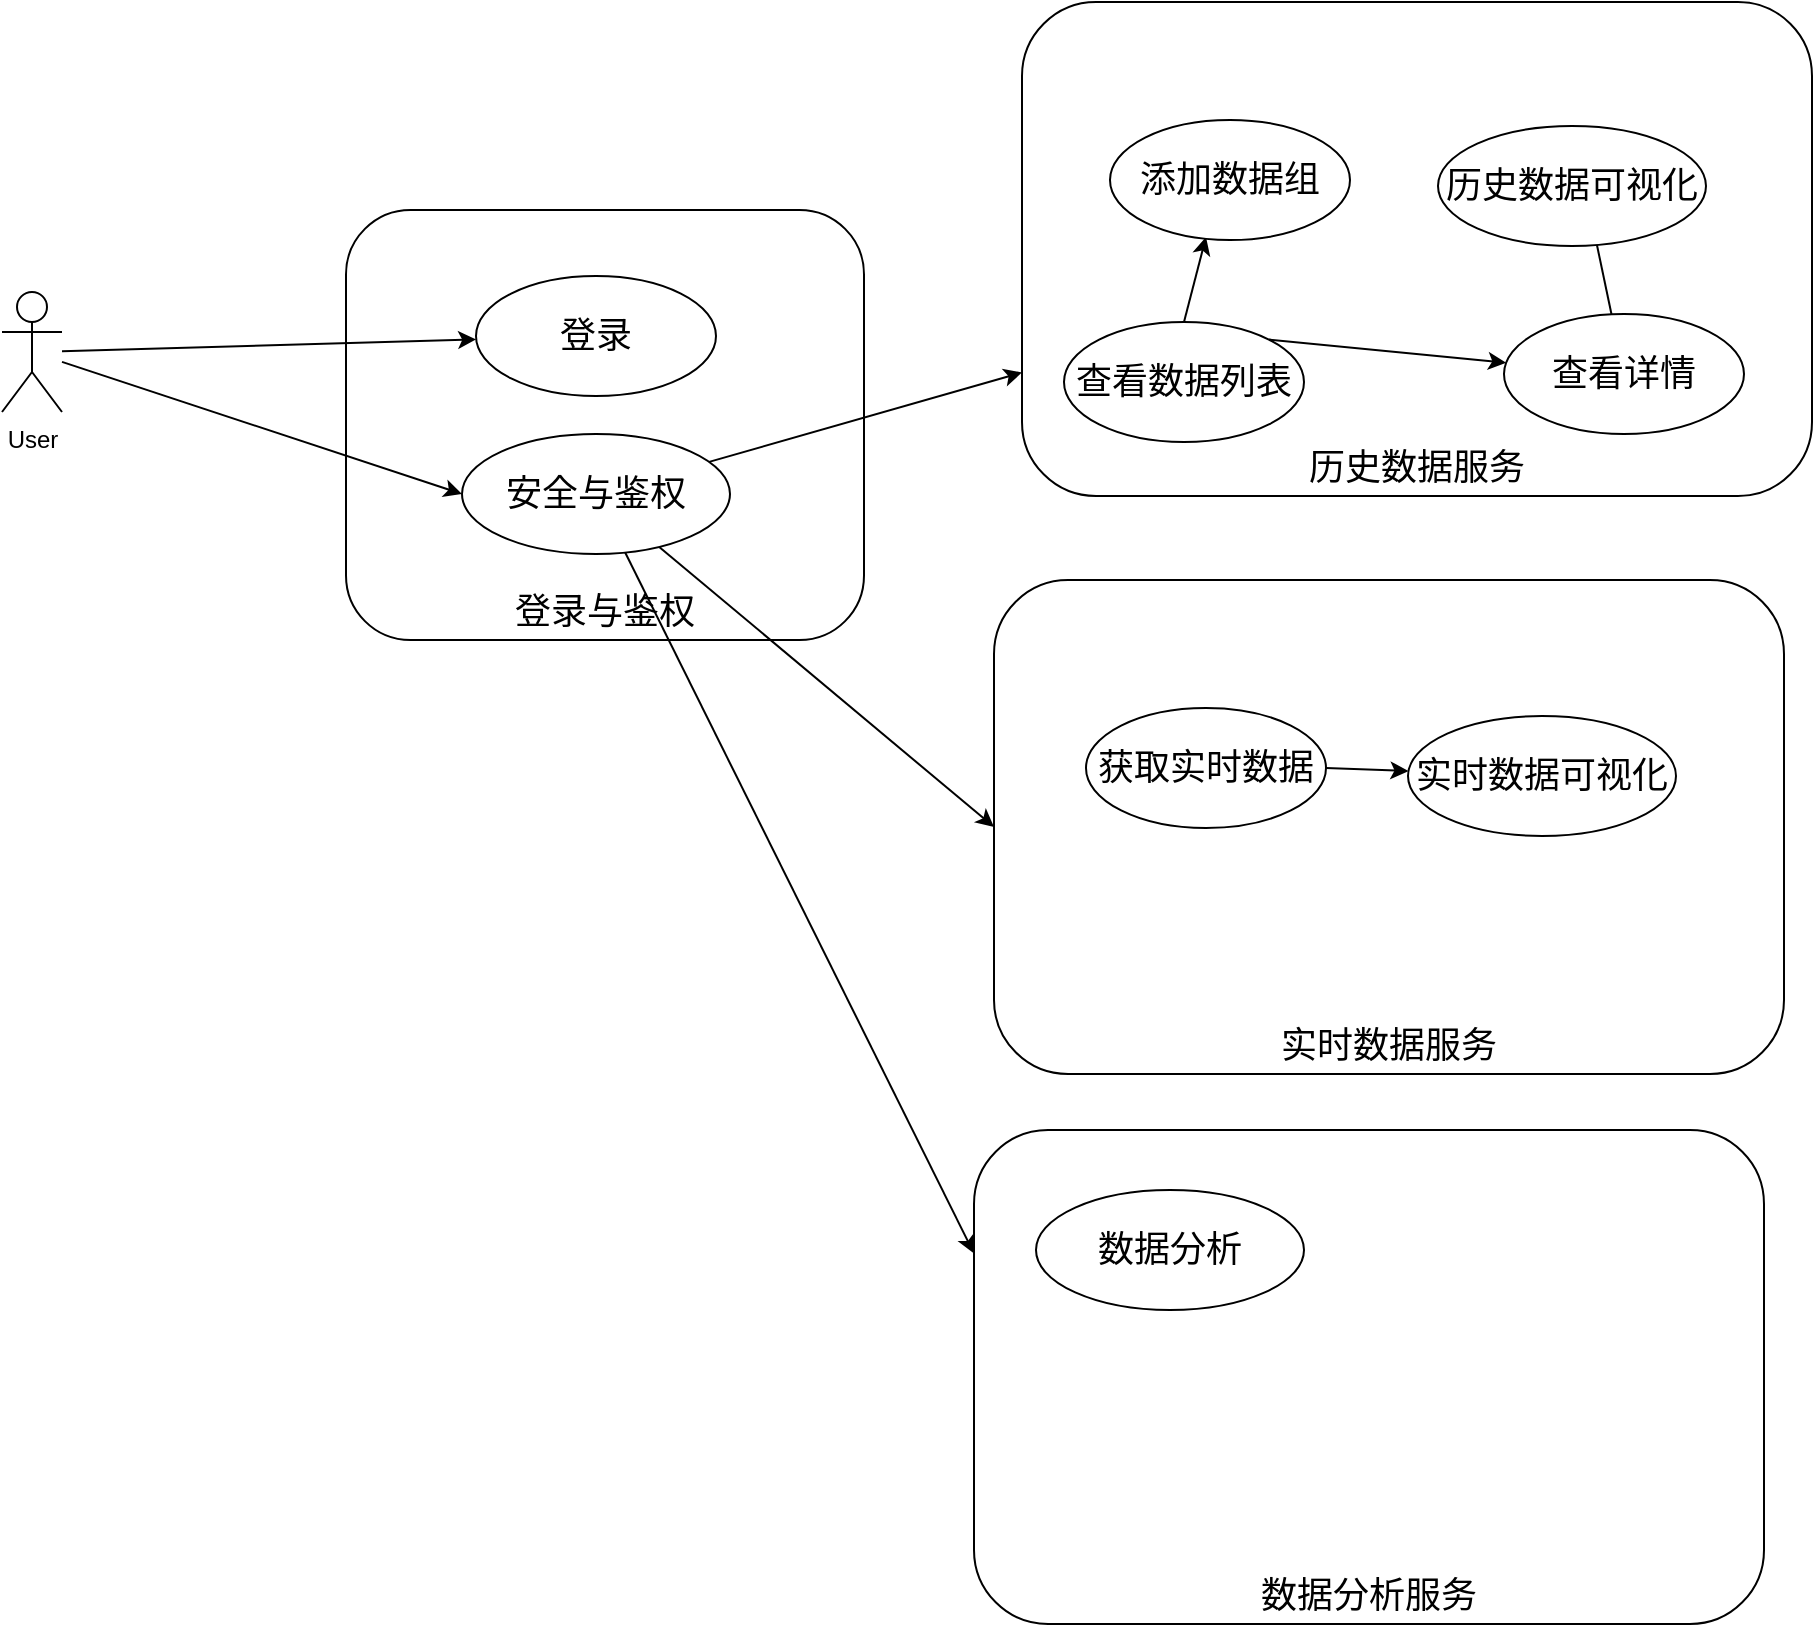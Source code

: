 <mxfile version="18.0.7" type="github"><diagram id="YbVHgHKch7Imyjhfe5Ki" name="Page-1"><mxGraphModel dx="1887" dy="995" grid="0" gridSize="10" guides="1" tooltips="1" connect="1" arrows="1" fold="1" page="1" pageScale="1" pageWidth="1169" pageHeight="1654" math="0" shadow="0"><root><mxCell id="0"/><mxCell id="1" parent="0"/><mxCell id="kpBXcF7ROXc3Fdce31XL-19" value="数据分析服务" style="rounded=1;whiteSpace=wrap;html=1;fontSize=18;gradientColor=#ffffff;align=center;verticalAlign=bottom;" vertex="1" parent="1"><mxGeometry x="619" y="654" width="395" height="247" as="geometry"/></mxCell><mxCell id="kpBXcF7ROXc3Fdce31XL-18" value="实时数据服务" style="rounded=1;whiteSpace=wrap;html=1;fontSize=18;gradientColor=#ffffff;align=center;verticalAlign=bottom;" vertex="1" parent="1"><mxGeometry x="629" y="379" width="395" height="247" as="geometry"/></mxCell><mxCell id="kpBXcF7ROXc3Fdce31XL-17" value="历史数据服务" style="rounded=1;whiteSpace=wrap;html=1;fontSize=18;gradientColor=#ffffff;align=center;verticalAlign=bottom;" vertex="1" parent="1"><mxGeometry x="643" y="90" width="395" height="247" as="geometry"/></mxCell><mxCell id="kpBXcF7ROXc3Fdce31XL-15" value="登录与鉴权" style="rounded=1;whiteSpace=wrap;html=1;fontSize=18;gradientColor=#ffffff;align=center;verticalAlign=bottom;" vertex="1" parent="1"><mxGeometry x="305" y="194" width="259" height="215" as="geometry"/></mxCell><mxCell id="kpBXcF7ROXc3Fdce31XL-5" value="" style="rounded=0;orthogonalLoop=1;jettySize=auto;html=1;" edge="1" parent="1" source="kpBXcF7ROXc3Fdce31XL-1" target="kpBXcF7ROXc3Fdce31XL-4"><mxGeometry relative="1" as="geometry"/></mxCell><mxCell id="kpBXcF7ROXc3Fdce31XL-20" style="edgeStyle=none;rounded=0;orthogonalLoop=1;jettySize=auto;html=1;entryX=0;entryY=0.5;entryDx=0;entryDy=0;fontSize=18;" edge="1" parent="1" source="kpBXcF7ROXc3Fdce31XL-1" target="kpBXcF7ROXc3Fdce31XL-14"><mxGeometry relative="1" as="geometry"/></mxCell><mxCell id="kpBXcF7ROXc3Fdce31XL-1" value="User" style="shape=umlActor;verticalLabelPosition=bottom;verticalAlign=top;html=1;" vertex="1" parent="1"><mxGeometry x="133" y="235" width="30" height="60" as="geometry"/></mxCell><mxCell id="kpBXcF7ROXc3Fdce31XL-4" value="登录" style="ellipse;whiteSpace=wrap;html=1;verticalAlign=middle;gradientColor=#ffffff;align=center;fontSize=18;" vertex="1" parent="1"><mxGeometry x="370" y="227" width="120" height="60" as="geometry"/></mxCell><mxCell id="kpBXcF7ROXc3Fdce31XL-25" style="edgeStyle=none;rounded=0;orthogonalLoop=1;jettySize=auto;html=1;exitX=0.5;exitY=0;exitDx=0;exitDy=0;entryX=0.4;entryY=0.975;entryDx=0;entryDy=0;entryPerimeter=0;fontSize=18;" edge="1" parent="1" source="kpBXcF7ROXc3Fdce31XL-6" target="kpBXcF7ROXc3Fdce31XL-9"><mxGeometry relative="1" as="geometry"/></mxCell><mxCell id="kpBXcF7ROXc3Fdce31XL-27" style="edgeStyle=none;rounded=0;orthogonalLoop=1;jettySize=auto;html=1;exitX=1;exitY=0;exitDx=0;exitDy=0;fontSize=18;" edge="1" parent="1" source="kpBXcF7ROXc3Fdce31XL-6" target="kpBXcF7ROXc3Fdce31XL-8"><mxGeometry relative="1" as="geometry"/></mxCell><mxCell id="kpBXcF7ROXc3Fdce31XL-6" value="查看数据列表" style="ellipse;whiteSpace=wrap;html=1;verticalAlign=middle;gradientColor=#ffffff;align=center;fontSize=18;" vertex="1" parent="1"><mxGeometry x="664" y="250" width="120" height="60" as="geometry"/></mxCell><mxCell id="kpBXcF7ROXc3Fdce31XL-28" style="edgeStyle=none;rounded=0;orthogonalLoop=1;jettySize=auto;html=1;entryX=0.5;entryY=0;entryDx=0;entryDy=0;fontSize=18;" edge="1" parent="1" source="kpBXcF7ROXc3Fdce31XL-8" target="kpBXcF7ROXc3Fdce31XL-12"><mxGeometry relative="1" as="geometry"/></mxCell><mxCell id="kpBXcF7ROXc3Fdce31XL-8" value="查看详情" style="ellipse;whiteSpace=wrap;html=1;verticalAlign=middle;gradientColor=#ffffff;align=center;fontSize=18;" vertex="1" parent="1"><mxGeometry x="884" y="246" width="120" height="60" as="geometry"/></mxCell><mxCell id="kpBXcF7ROXc3Fdce31XL-9" value="添加数据组" style="ellipse;whiteSpace=wrap;html=1;verticalAlign=middle;gradientColor=#ffffff;align=center;fontSize=18;" vertex="1" parent="1"><mxGeometry x="687" y="149" width="120" height="60" as="geometry"/></mxCell><mxCell id="kpBXcF7ROXc3Fdce31XL-29" style="edgeStyle=none;rounded=0;orthogonalLoop=1;jettySize=auto;html=1;exitX=1;exitY=0.5;exitDx=0;exitDy=0;fontSize=18;" edge="1" parent="1" source="kpBXcF7ROXc3Fdce31XL-10" target="kpBXcF7ROXc3Fdce31XL-11"><mxGeometry relative="1" as="geometry"/></mxCell><mxCell id="kpBXcF7ROXc3Fdce31XL-10" value="获取实时数据" style="ellipse;whiteSpace=wrap;html=1;verticalAlign=middle;gradientColor=#ffffff;align=center;fontSize=18;" vertex="1" parent="1"><mxGeometry x="675" y="443" width="120" height="60" as="geometry"/></mxCell><mxCell id="kpBXcF7ROXc3Fdce31XL-11" value="实时数据可视化" style="ellipse;whiteSpace=wrap;html=1;verticalAlign=middle;gradientColor=#ffffff;align=center;fontSize=18;" vertex="1" parent="1"><mxGeometry x="836" y="447" width="134" height="60" as="geometry"/></mxCell><mxCell id="kpBXcF7ROXc3Fdce31XL-12" value="历史数据可视化" style="ellipse;whiteSpace=wrap;html=1;verticalAlign=middle;gradientColor=#ffffff;align=center;fontSize=18;" vertex="1" parent="1"><mxGeometry x="851" y="152" width="134" height="60" as="geometry"/></mxCell><mxCell id="kpBXcF7ROXc3Fdce31XL-13" value="数据分析" style="ellipse;whiteSpace=wrap;html=1;verticalAlign=middle;gradientColor=#ffffff;align=center;fontSize=18;" vertex="1" parent="1"><mxGeometry x="650" y="684" width="134" height="60" as="geometry"/></mxCell><mxCell id="kpBXcF7ROXc3Fdce31XL-22" style="edgeStyle=none;rounded=0;orthogonalLoop=1;jettySize=auto;html=1;entryX=0;entryY=0.75;entryDx=0;entryDy=0;fontSize=18;" edge="1" parent="1" source="kpBXcF7ROXc3Fdce31XL-14" target="kpBXcF7ROXc3Fdce31XL-17"><mxGeometry relative="1" as="geometry"/></mxCell><mxCell id="kpBXcF7ROXc3Fdce31XL-23" style="edgeStyle=none;rounded=0;orthogonalLoop=1;jettySize=auto;html=1;entryX=0;entryY=0.5;entryDx=0;entryDy=0;fontSize=18;" edge="1" parent="1" source="kpBXcF7ROXc3Fdce31XL-14" target="kpBXcF7ROXc3Fdce31XL-18"><mxGeometry relative="1" as="geometry"/></mxCell><mxCell id="kpBXcF7ROXc3Fdce31XL-24" style="edgeStyle=none;rounded=0;orthogonalLoop=1;jettySize=auto;html=1;entryX=0;entryY=0.25;entryDx=0;entryDy=0;fontSize=18;" edge="1" parent="1" source="kpBXcF7ROXc3Fdce31XL-14" target="kpBXcF7ROXc3Fdce31XL-19"><mxGeometry relative="1" as="geometry"/></mxCell><mxCell id="kpBXcF7ROXc3Fdce31XL-14" value="安全与鉴权" style="ellipse;whiteSpace=wrap;html=1;verticalAlign=middle;gradientColor=#ffffff;align=center;fontSize=18;" vertex="1" parent="1"><mxGeometry x="363" y="306" width="134" height="60" as="geometry"/></mxCell></root></mxGraphModel></diagram></mxfile>